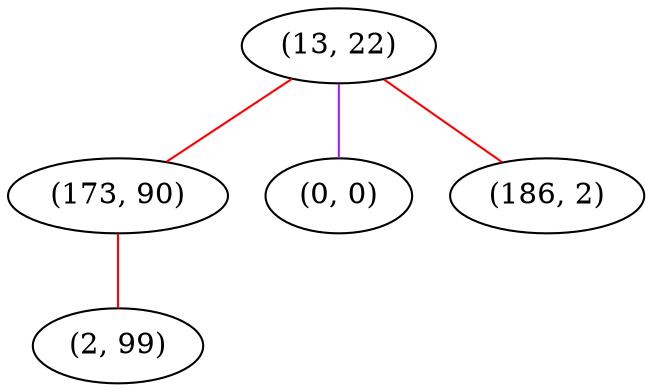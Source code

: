 graph "" {
"(13, 22)";
"(173, 90)";
"(0, 0)";
"(2, 99)";
"(186, 2)";
"(13, 22)" -- "(0, 0)"  [color=purple, key=0, weight=4];
"(13, 22)" -- "(173, 90)"  [color=red, key=0, weight=1];
"(13, 22)" -- "(186, 2)"  [color=red, key=0, weight=1];
"(173, 90)" -- "(2, 99)"  [color=red, key=0, weight=1];
}
